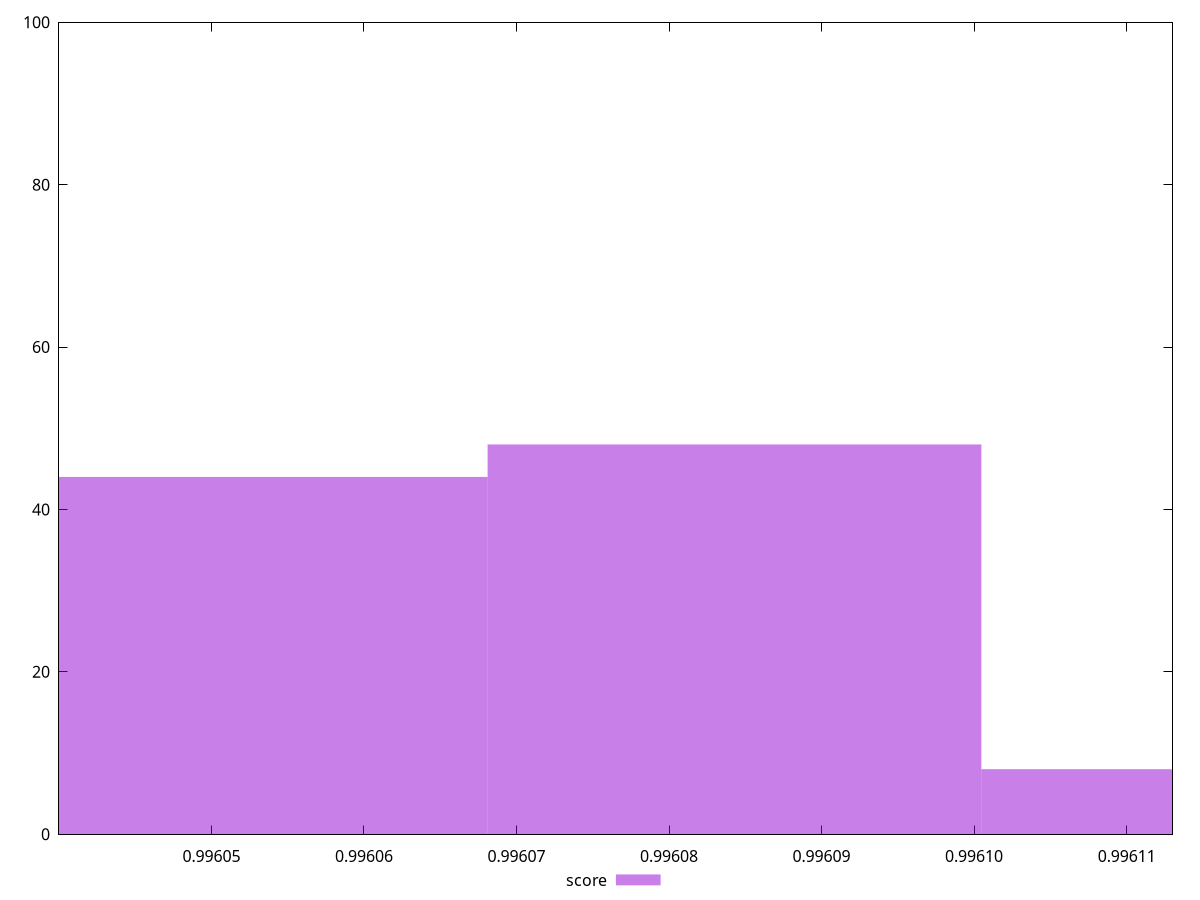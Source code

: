 reset

$score <<EOF
0.9960519192628138 44
0.9960842911929793 48
0.9961166631231447 8
EOF

set key outside below
set boxwidth 0.00003237193016551769
set xrange [0.9960400057423351:0.9961130073775291]
set yrange [0:100]
set trange [0:100]
set style fill transparent solid 0.5 noborder
set terminal svg size 640, 490 enhanced background rgb 'white'
set output "reprap/largest-contentful-paint/samples/pages+cached+noexternal+nofonts+nosvg+noimg+nocss+nojs/score/histogram.svg"

plot $score title "score" with boxes

reset
